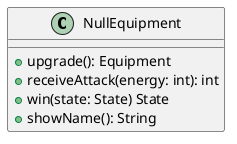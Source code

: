 @startuml
class NullEquipment {
    +upgrade(): Equipment
    +receiveAttack(energy: int): int
    +win(state: State) State
    +showName(): String
}
@enduml